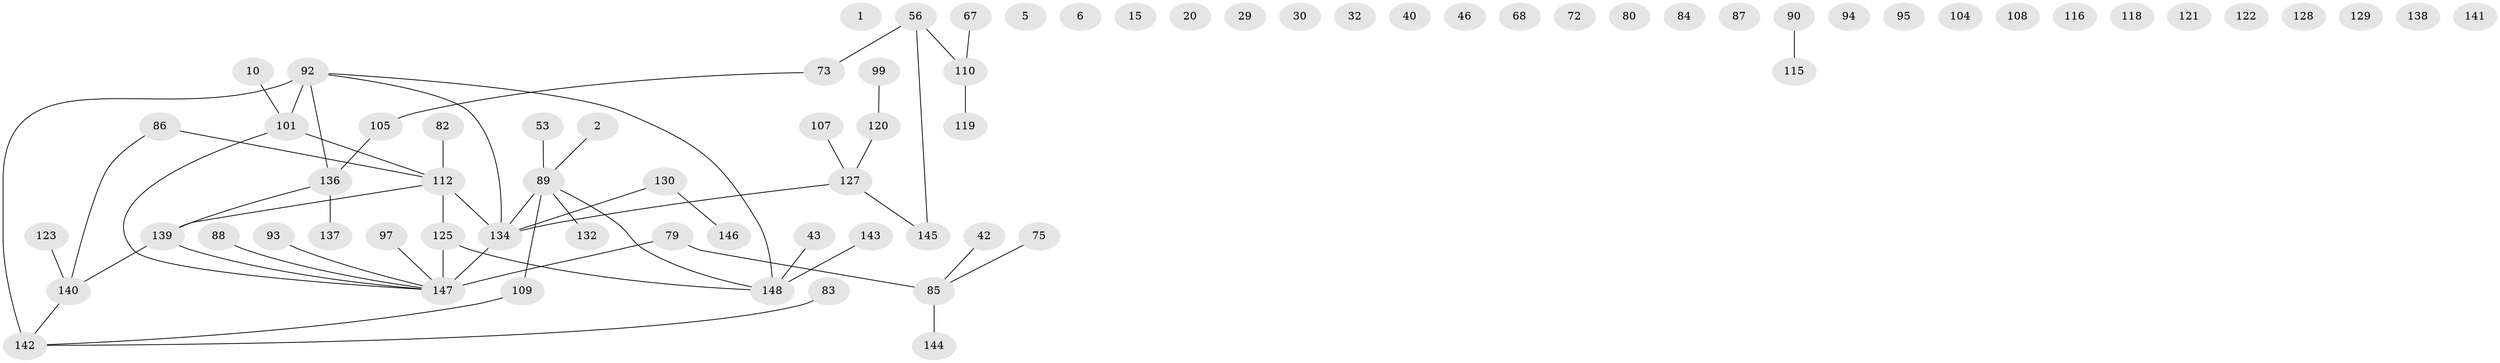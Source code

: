 // original degree distribution, {0: 0.18243243243243243, 1: 0.20945945945945946, 4: 0.07432432432432433, 2: 0.33783783783783783, 3: 0.12162162162162163, 5: 0.060810810810810814, 6: 0.013513513513513514}
// Generated by graph-tools (version 1.1) at 2025/39/03/09/25 04:39:47]
// undirected, 74 vertices, 56 edges
graph export_dot {
graph [start="1"]
  node [color=gray90,style=filled];
  1;
  2;
  5;
  6;
  10;
  15;
  20;
  29;
  30;
  32;
  40;
  42;
  43;
  46;
  53;
  56 [super="+9"];
  67 [super="+31"];
  68;
  72;
  73 [super="+25"];
  75;
  79 [super="+36"];
  80;
  82;
  83 [super="+14"];
  84;
  85;
  86 [super="+16"];
  87;
  88 [super="+78"];
  89 [super="+63"];
  90 [super="+4"];
  92 [super="+39"];
  93 [super="+34"];
  94;
  95;
  97;
  99;
  101;
  104;
  105;
  107 [super="+54"];
  108;
  109;
  110 [super="+81"];
  112 [super="+7+111"];
  115;
  116;
  118;
  119;
  120 [super="+45"];
  121;
  122;
  123;
  125;
  127;
  128;
  129;
  130;
  132;
  134 [super="+44+26+98+102"];
  136 [super="+24+35+113+66"];
  137 [super="+13"];
  138;
  139 [super="+11+58+19+114+135+133"];
  140 [super="+71+131+124+91"];
  141;
  142 [super="+47+76+59+69"];
  143;
  144;
  145;
  146;
  147 [super="+62+117+77"];
  148 [super="+126"];
  2 -- 89;
  10 -- 101;
  42 -- 85;
  43 -- 148;
  53 -- 89;
  56 -- 110 [weight=2];
  56 -- 73 [weight=2];
  56 -- 145;
  67 -- 110;
  73 -- 105;
  75 -- 85;
  79 -- 85 [weight=2];
  79 -- 147 [weight=2];
  82 -- 112;
  83 -- 142;
  85 -- 144;
  86 -- 112;
  86 -- 140;
  88 -- 147;
  89 -- 148;
  89 -- 132;
  89 -- 109;
  89 -- 134 [weight=2];
  90 -- 115;
  92 -- 101 [weight=2];
  92 -- 148 [weight=2];
  92 -- 142 [weight=3];
  92 -- 134;
  92 -- 136;
  93 -- 147;
  97 -- 147;
  99 -- 120;
  101 -- 112;
  101 -- 147;
  105 -- 136;
  107 -- 127;
  109 -- 142;
  110 -- 119;
  112 -- 125;
  112 -- 134 [weight=3];
  112 -- 139;
  120 -- 127;
  123 -- 140;
  125 -- 148;
  125 -- 147;
  127 -- 134;
  127 -- 145;
  130 -- 134;
  130 -- 146;
  134 -- 147 [weight=3];
  136 -- 139;
  136 -- 137;
  139 -- 147;
  139 -- 140;
  140 -- 142;
  143 -- 148;
}
